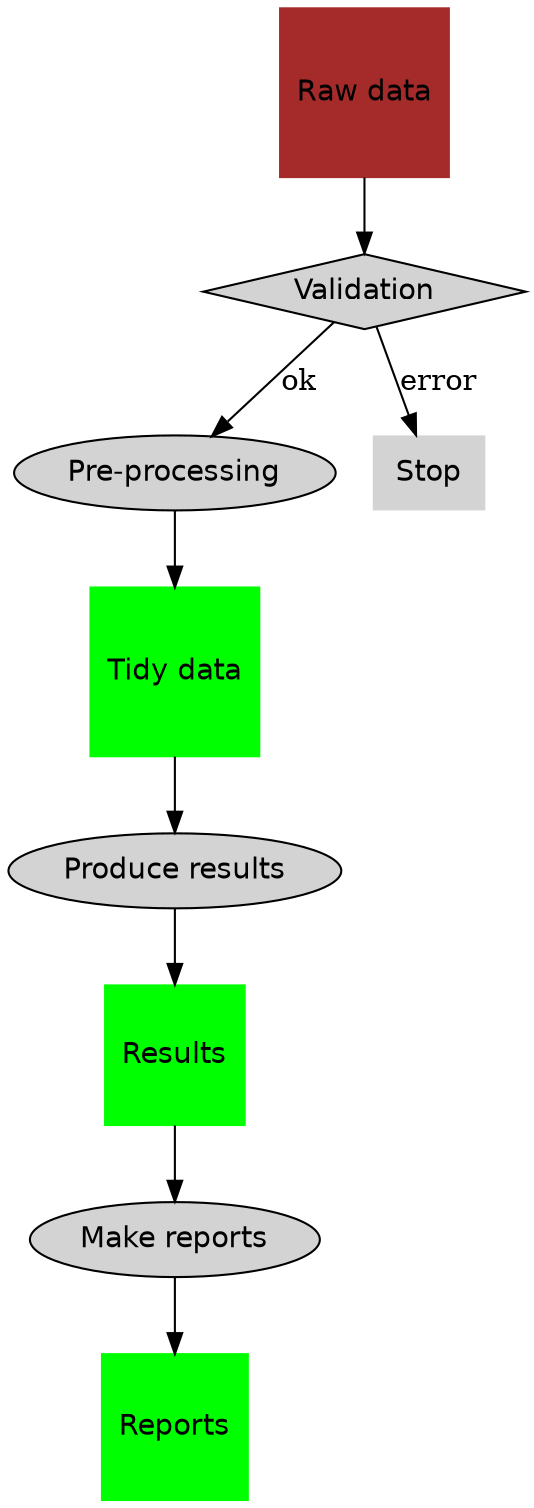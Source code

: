 digraph {
  
  node[style = filled,
       fontname = "helvetica"]
  
  # Nodes
  raw_data[label = "Raw data", shape = square, color = Brown];
  tidy_data[label = "Tidy data", shape = square, color = Green];
  results[label = "Results", shape = square, color = Green];
  reports[label = "Reports", shape = square, color = Green];
  
  validation[label = "Validation", shape = diamond];
  pre_processing[label = "Pre-processing"];
  produce_results[label = "Produce results"];
  make_reports[label = "Make reports"];
  
  stop[label = "Stop", shape = plaintext]
  
  # Edges
  raw_data -> validation;
  validation -> pre_processing[label = "ok"];
  validation -> stop[label = "error"];
  pre_processing -> tidy_data;
  tidy_data -> produce_results;
  produce_results -> results;
  results -> make_reports;
  make_reports -> reports
}